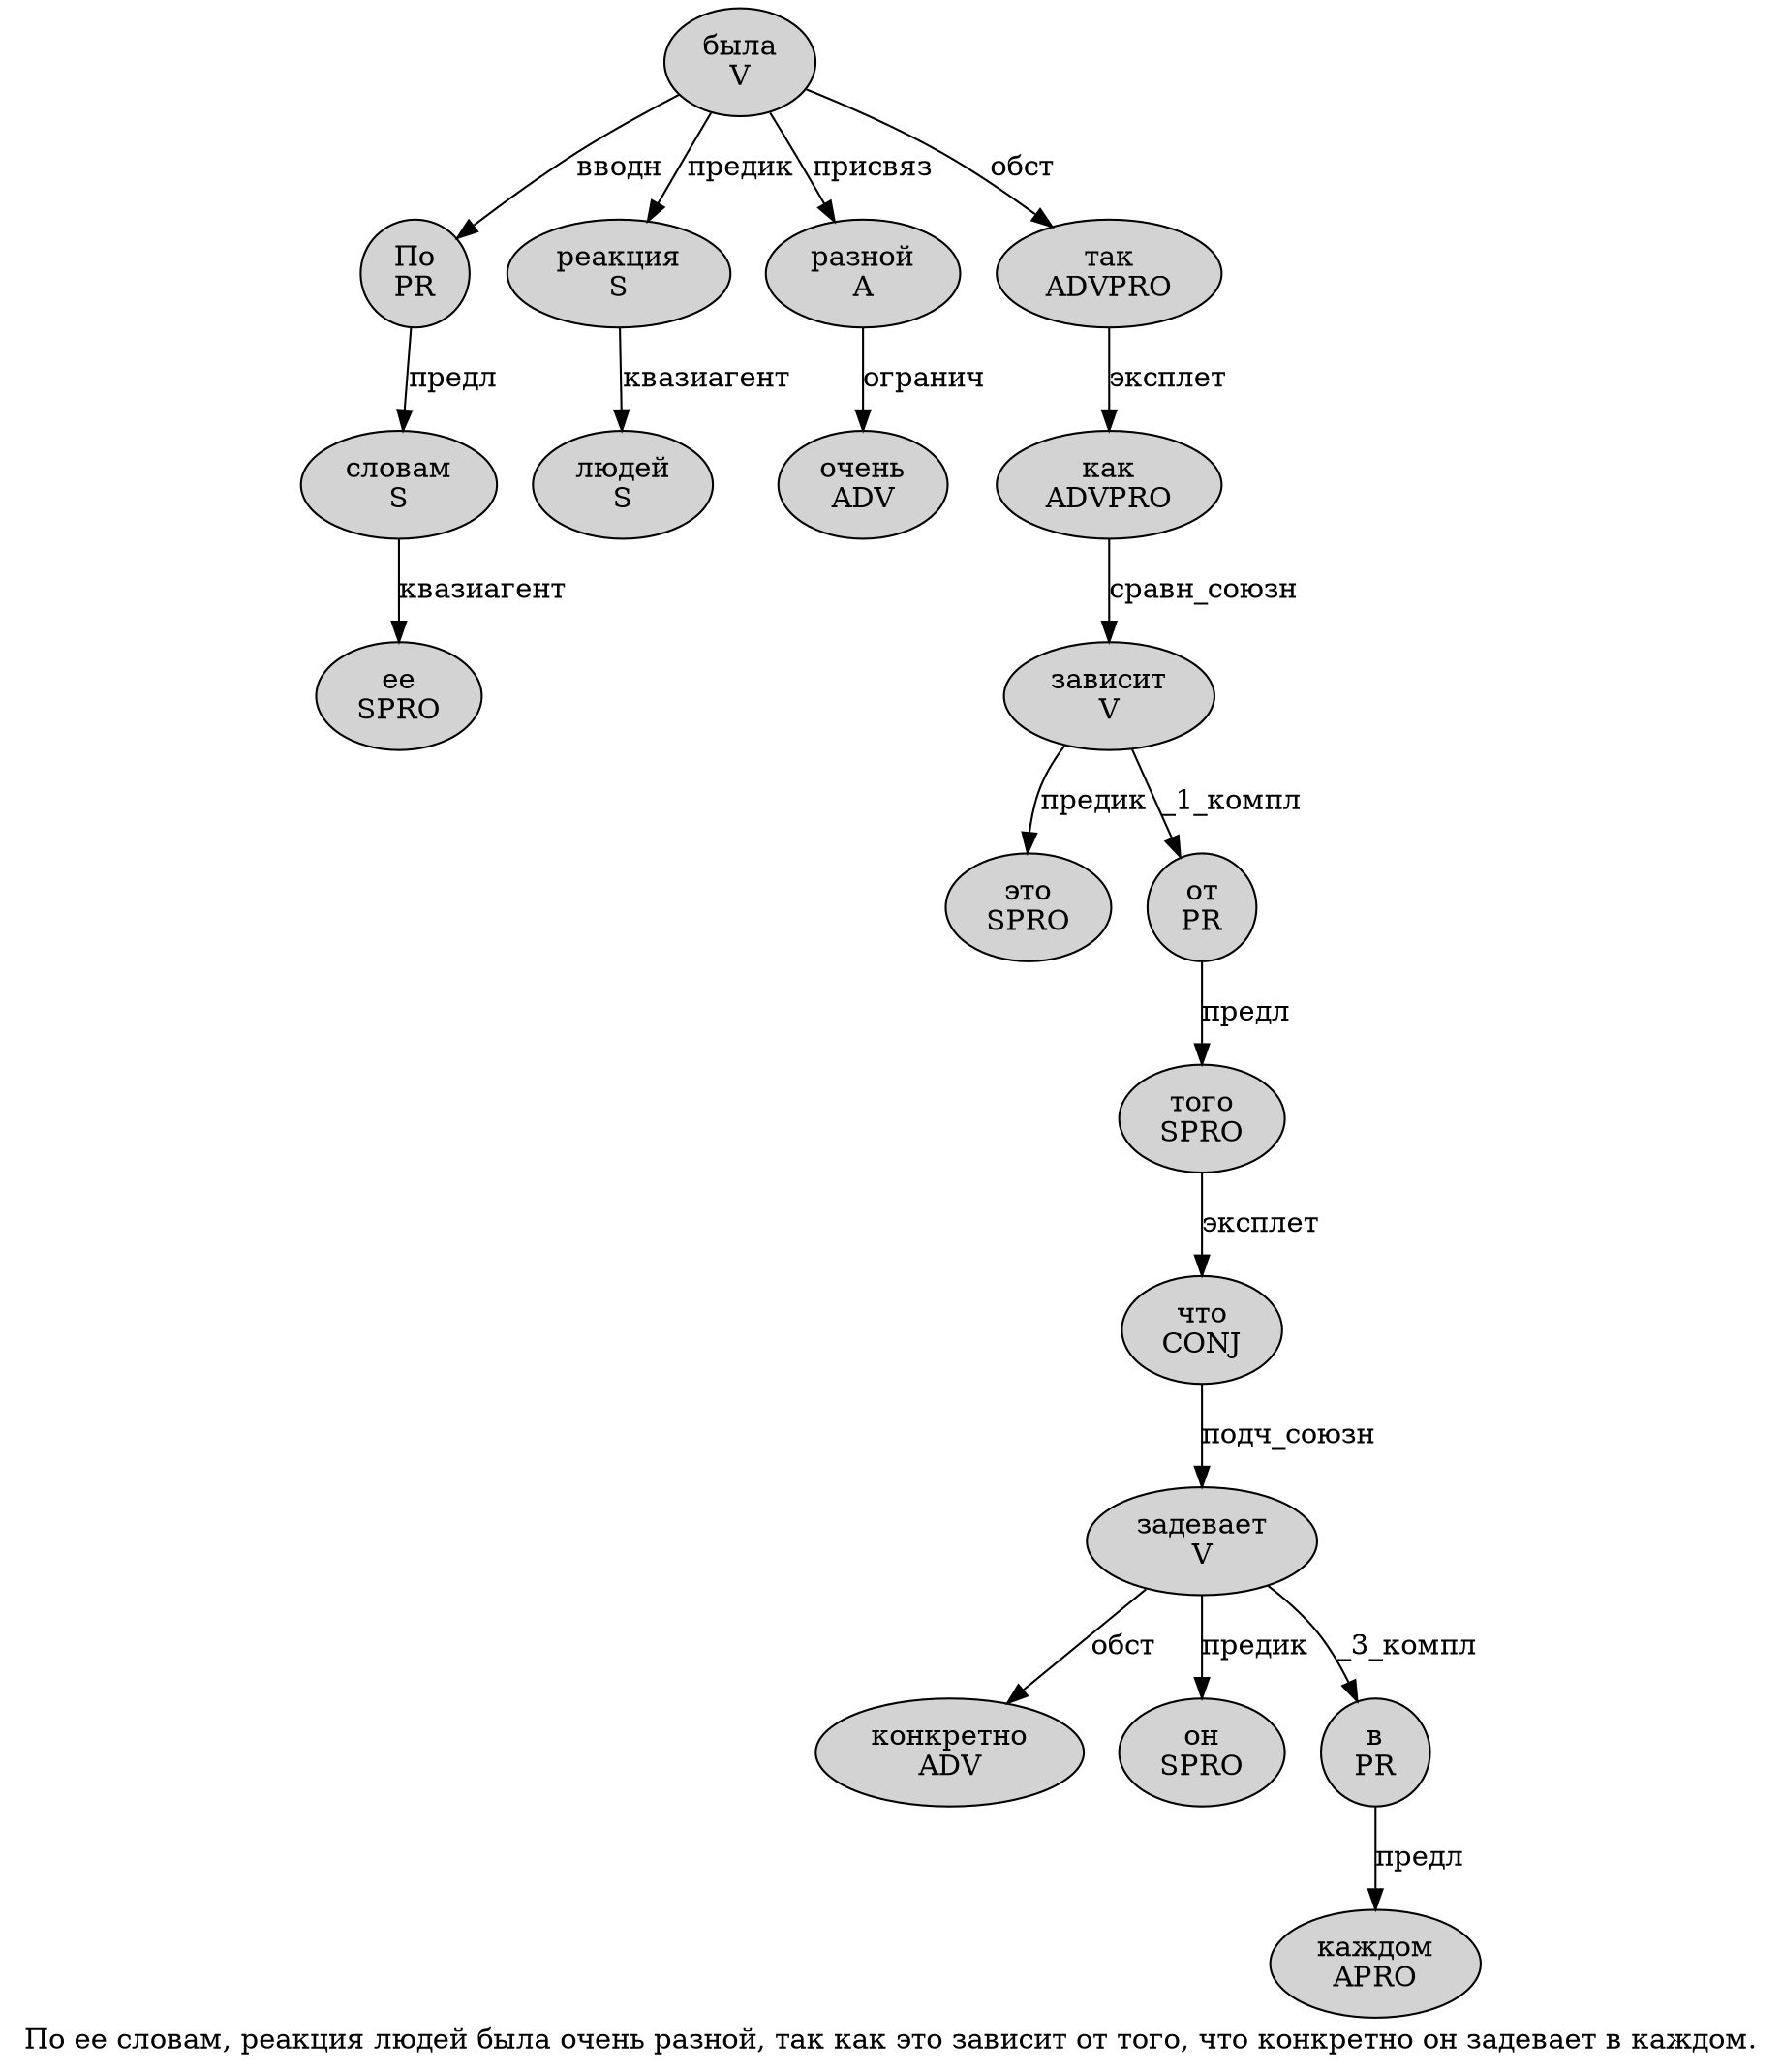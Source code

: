 digraph SENTENCE_430 {
	graph [label="По ее словам, реакция людей была очень разной, так как это зависит от того, что конкретно он задевает в каждом."]
	node [style=filled]
		0 [label="По
PR" color="" fillcolor=lightgray penwidth=1 shape=ellipse]
		1 [label="ее
SPRO" color="" fillcolor=lightgray penwidth=1 shape=ellipse]
		2 [label="словам
S" color="" fillcolor=lightgray penwidth=1 shape=ellipse]
		4 [label="реакция
S" color="" fillcolor=lightgray penwidth=1 shape=ellipse]
		5 [label="людей
S" color="" fillcolor=lightgray penwidth=1 shape=ellipse]
		6 [label="была
V" color="" fillcolor=lightgray penwidth=1 shape=ellipse]
		7 [label="очень
ADV" color="" fillcolor=lightgray penwidth=1 shape=ellipse]
		8 [label="разной
A" color="" fillcolor=lightgray penwidth=1 shape=ellipse]
		10 [label="так
ADVPRO" color="" fillcolor=lightgray penwidth=1 shape=ellipse]
		11 [label="как
ADVPRO" color="" fillcolor=lightgray penwidth=1 shape=ellipse]
		12 [label="это
SPRO" color="" fillcolor=lightgray penwidth=1 shape=ellipse]
		13 [label="зависит
V" color="" fillcolor=lightgray penwidth=1 shape=ellipse]
		14 [label="от
PR" color="" fillcolor=lightgray penwidth=1 shape=ellipse]
		15 [label="того
SPRO" color="" fillcolor=lightgray penwidth=1 shape=ellipse]
		17 [label="что
CONJ" color="" fillcolor=lightgray penwidth=1 shape=ellipse]
		18 [label="конкретно
ADV" color="" fillcolor=lightgray penwidth=1 shape=ellipse]
		19 [label="он
SPRO" color="" fillcolor=lightgray penwidth=1 shape=ellipse]
		20 [label="задевает
V" color="" fillcolor=lightgray penwidth=1 shape=ellipse]
		21 [label="в
PR" color="" fillcolor=lightgray penwidth=1 shape=ellipse]
		22 [label="каждом
APRO" color="" fillcolor=lightgray penwidth=1 shape=ellipse]
			2 -> 1 [label="квазиагент"]
			0 -> 2 [label="предл"]
			17 -> 20 [label="подч_союзн"]
			13 -> 12 [label="предик"]
			13 -> 14 [label="_1_компл"]
			4 -> 5 [label="квазиагент"]
			10 -> 11 [label="эксплет"]
			11 -> 13 [label="сравн_союзн"]
			8 -> 7 [label="огранич"]
			21 -> 22 [label="предл"]
			15 -> 17 [label="эксплет"]
			6 -> 0 [label="вводн"]
			6 -> 4 [label="предик"]
			6 -> 8 [label="присвяз"]
			6 -> 10 [label="обст"]
			14 -> 15 [label="предл"]
			20 -> 18 [label="обст"]
			20 -> 19 [label="предик"]
			20 -> 21 [label="_3_компл"]
}